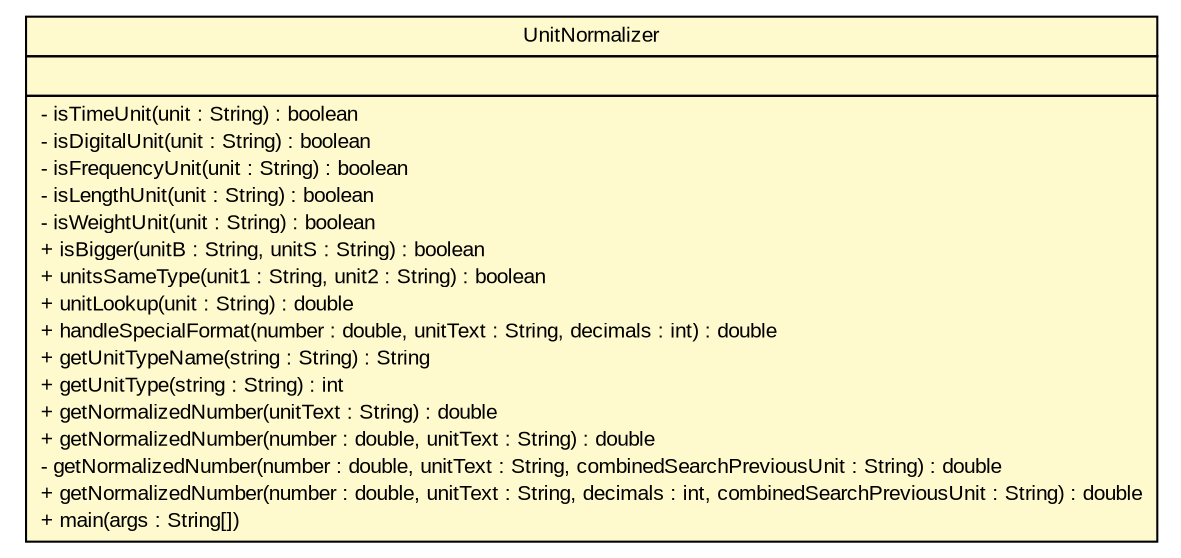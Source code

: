 #!/usr/local/bin/dot
#
# Class diagram 
# Generated by UMLGraph version 5.2 (http://www.umlgraph.org/)
#

digraph G {
	edge [fontname="arial",fontsize=10,labelfontname="arial",labelfontsize=10];
	node [fontname="arial",fontsize=10,shape=plaintext];
	nodesep=0.25;
	ranksep=0.5;
	// tud.iir.normalization.UnitNormalizer
	c48205 [label=<<table title="tud.iir.normalization.UnitNormalizer" border="0" cellborder="1" cellspacing="0" cellpadding="2" port="p" bgcolor="lemonChiffon" href="./UnitNormalizer.html">
		<tr><td><table border="0" cellspacing="0" cellpadding="1">
<tr><td align="center" balign="center"> UnitNormalizer </td></tr>
		</table></td></tr>
		<tr><td><table border="0" cellspacing="0" cellpadding="1">
<tr><td align="left" balign="left">  </td></tr>
		</table></td></tr>
		<tr><td><table border="0" cellspacing="0" cellpadding="1">
<tr><td align="left" balign="left"> - isTimeUnit(unit : String) : boolean </td></tr>
<tr><td align="left" balign="left"> - isDigitalUnit(unit : String) : boolean </td></tr>
<tr><td align="left" balign="left"> - isFrequencyUnit(unit : String) : boolean </td></tr>
<tr><td align="left" balign="left"> - isLengthUnit(unit : String) : boolean </td></tr>
<tr><td align="left" balign="left"> - isWeightUnit(unit : String) : boolean </td></tr>
<tr><td align="left" balign="left"> + isBigger(unitB : String, unitS : String) : boolean </td></tr>
<tr><td align="left" balign="left"> + unitsSameType(unit1 : String, unit2 : String) : boolean </td></tr>
<tr><td align="left" balign="left"> + unitLookup(unit : String) : double </td></tr>
<tr><td align="left" balign="left"> + handleSpecialFormat(number : double, unitText : String, decimals : int) : double </td></tr>
<tr><td align="left" balign="left"> + getUnitTypeName(string : String) : String </td></tr>
<tr><td align="left" balign="left"> + getUnitType(string : String) : int </td></tr>
<tr><td align="left" balign="left"> + getNormalizedNumber(unitText : String) : double </td></tr>
<tr><td align="left" balign="left"> + getNormalizedNumber(number : double, unitText : String) : double </td></tr>
<tr><td align="left" balign="left"> - getNormalizedNumber(number : double, unitText : String, combinedSearchPreviousUnit : String) : double </td></tr>
<tr><td align="left" balign="left"> + getNormalizedNumber(number : double, unitText : String, decimals : int, combinedSearchPreviousUnit : String) : double </td></tr>
<tr><td align="left" balign="left"> + main(args : String[]) </td></tr>
		</table></td></tr>
		</table>>, fontname="arial", fontcolor="black", fontsize=10.0];
}

